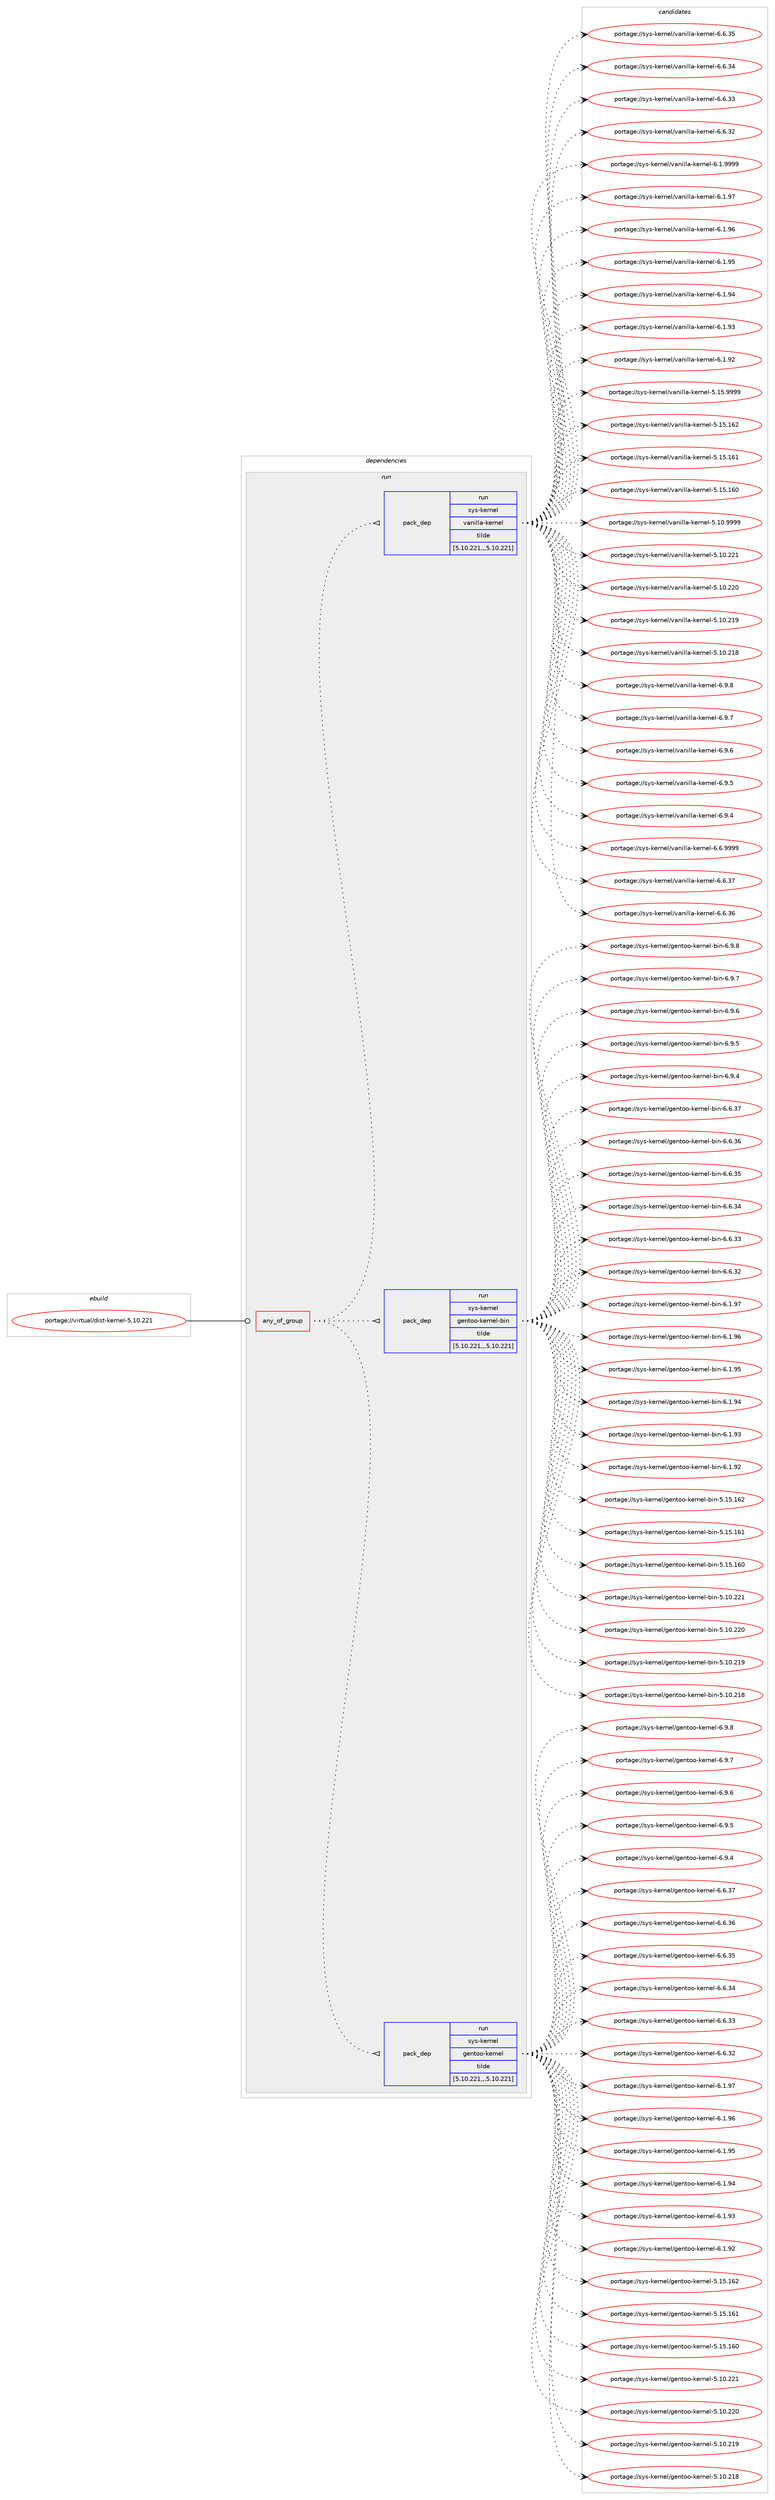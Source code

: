 digraph prolog {

# *************
# Graph options
# *************

newrank=true;
concentrate=true;
compound=true;
graph [rankdir=LR,fontname=Helvetica,fontsize=10,ranksep=1.5];#, ranksep=2.5, nodesep=0.2];
edge  [arrowhead=vee];
node  [fontname=Helvetica,fontsize=10];

# **********
# The ebuild
# **********

subgraph cluster_leftcol {
color=gray;
rank=same;
label=<<i>ebuild</i>>;
id [label="portage://virtual/dist-kernel-5.10.221", color=red, width=4, href="../virtual/dist-kernel-5.10.221.svg"];
}

# ****************
# The dependencies
# ****************

subgraph cluster_midcol {
color=gray;
label=<<i>dependencies</i>>;
subgraph cluster_compile {
fillcolor="#eeeeee";
style=filled;
label=<<i>compile</i>>;
}
subgraph cluster_compileandrun {
fillcolor="#eeeeee";
style=filled;
label=<<i>compile and run</i>>;
}
subgraph cluster_run {
fillcolor="#eeeeee";
style=filled;
label=<<i>run</i>>;
subgraph any23 {
dependency3820 [label=<<TABLE BORDER="0" CELLBORDER="1" CELLSPACING="0" CELLPADDING="4"><TR><TD CELLPADDING="10">any_of_group</TD></TR></TABLE>>, shape=none, color=red];subgraph pack3279 {
dependency3821 [label=<<TABLE BORDER="0" CELLBORDER="1" CELLSPACING="0" CELLPADDING="4" WIDTH="220"><TR><TD ROWSPAN="6" CELLPADDING="30">pack_dep</TD></TR><TR><TD WIDTH="110">run</TD></TR><TR><TD>sys-kernel</TD></TR><TR><TD>gentoo-kernel</TD></TR><TR><TD>tilde</TD></TR><TR><TD>[5.10.221,,,5.10.221]</TD></TR></TABLE>>, shape=none, color=blue];
}
dependency3820:e -> dependency3821:w [weight=20,style="dotted",arrowhead="oinv"];
subgraph pack3280 {
dependency3822 [label=<<TABLE BORDER="0" CELLBORDER="1" CELLSPACING="0" CELLPADDING="4" WIDTH="220"><TR><TD ROWSPAN="6" CELLPADDING="30">pack_dep</TD></TR><TR><TD WIDTH="110">run</TD></TR><TR><TD>sys-kernel</TD></TR><TR><TD>gentoo-kernel-bin</TD></TR><TR><TD>tilde</TD></TR><TR><TD>[5.10.221,,,5.10.221]</TD></TR></TABLE>>, shape=none, color=blue];
}
dependency3820:e -> dependency3822:w [weight=20,style="dotted",arrowhead="oinv"];
subgraph pack3281 {
dependency3823 [label=<<TABLE BORDER="0" CELLBORDER="1" CELLSPACING="0" CELLPADDING="4" WIDTH="220"><TR><TD ROWSPAN="6" CELLPADDING="30">pack_dep</TD></TR><TR><TD WIDTH="110">run</TD></TR><TR><TD>sys-kernel</TD></TR><TR><TD>vanilla-kernel</TD></TR><TR><TD>tilde</TD></TR><TR><TD>[5.10.221,,,5.10.221]</TD></TR></TABLE>>, shape=none, color=blue];
}
dependency3820:e -> dependency3823:w [weight=20,style="dotted",arrowhead="oinv"];
}
id:e -> dependency3820:w [weight=20,style="solid",arrowhead="odot"];
}
}

# **************
# The candidates
# **************

subgraph cluster_choices {
rank=same;
color=gray;
label=<<i>candidates</i>>;

subgraph choice3279 {
color=black;
nodesep=1;
choice115121115451071011141101011084710310111011611111145107101114110101108455446574656 [label="portage://sys-kernel/gentoo-kernel-6.9.8", color=red, width=4,href="../sys-kernel/gentoo-kernel-6.9.8.svg"];
choice115121115451071011141101011084710310111011611111145107101114110101108455446574655 [label="portage://sys-kernel/gentoo-kernel-6.9.7", color=red, width=4,href="../sys-kernel/gentoo-kernel-6.9.7.svg"];
choice115121115451071011141101011084710310111011611111145107101114110101108455446574654 [label="portage://sys-kernel/gentoo-kernel-6.9.6", color=red, width=4,href="../sys-kernel/gentoo-kernel-6.9.6.svg"];
choice115121115451071011141101011084710310111011611111145107101114110101108455446574653 [label="portage://sys-kernel/gentoo-kernel-6.9.5", color=red, width=4,href="../sys-kernel/gentoo-kernel-6.9.5.svg"];
choice115121115451071011141101011084710310111011611111145107101114110101108455446574652 [label="portage://sys-kernel/gentoo-kernel-6.9.4", color=red, width=4,href="../sys-kernel/gentoo-kernel-6.9.4.svg"];
choice11512111545107101114110101108471031011101161111114510710111411010110845544654465155 [label="portage://sys-kernel/gentoo-kernel-6.6.37", color=red, width=4,href="../sys-kernel/gentoo-kernel-6.6.37.svg"];
choice11512111545107101114110101108471031011101161111114510710111411010110845544654465154 [label="portage://sys-kernel/gentoo-kernel-6.6.36", color=red, width=4,href="../sys-kernel/gentoo-kernel-6.6.36.svg"];
choice11512111545107101114110101108471031011101161111114510710111411010110845544654465153 [label="portage://sys-kernel/gentoo-kernel-6.6.35", color=red, width=4,href="../sys-kernel/gentoo-kernel-6.6.35.svg"];
choice11512111545107101114110101108471031011101161111114510710111411010110845544654465152 [label="portage://sys-kernel/gentoo-kernel-6.6.34", color=red, width=4,href="../sys-kernel/gentoo-kernel-6.6.34.svg"];
choice11512111545107101114110101108471031011101161111114510710111411010110845544654465151 [label="portage://sys-kernel/gentoo-kernel-6.6.33", color=red, width=4,href="../sys-kernel/gentoo-kernel-6.6.33.svg"];
choice11512111545107101114110101108471031011101161111114510710111411010110845544654465150 [label="portage://sys-kernel/gentoo-kernel-6.6.32", color=red, width=4,href="../sys-kernel/gentoo-kernel-6.6.32.svg"];
choice11512111545107101114110101108471031011101161111114510710111411010110845544649465755 [label="portage://sys-kernel/gentoo-kernel-6.1.97", color=red, width=4,href="../sys-kernel/gentoo-kernel-6.1.97.svg"];
choice11512111545107101114110101108471031011101161111114510710111411010110845544649465754 [label="portage://sys-kernel/gentoo-kernel-6.1.96", color=red, width=4,href="../sys-kernel/gentoo-kernel-6.1.96.svg"];
choice11512111545107101114110101108471031011101161111114510710111411010110845544649465753 [label="portage://sys-kernel/gentoo-kernel-6.1.95", color=red, width=4,href="../sys-kernel/gentoo-kernel-6.1.95.svg"];
choice11512111545107101114110101108471031011101161111114510710111411010110845544649465752 [label="portage://sys-kernel/gentoo-kernel-6.1.94", color=red, width=4,href="../sys-kernel/gentoo-kernel-6.1.94.svg"];
choice11512111545107101114110101108471031011101161111114510710111411010110845544649465751 [label="portage://sys-kernel/gentoo-kernel-6.1.93", color=red, width=4,href="../sys-kernel/gentoo-kernel-6.1.93.svg"];
choice11512111545107101114110101108471031011101161111114510710111411010110845544649465750 [label="portage://sys-kernel/gentoo-kernel-6.1.92", color=red, width=4,href="../sys-kernel/gentoo-kernel-6.1.92.svg"];
choice115121115451071011141101011084710310111011611111145107101114110101108455346495346495450 [label="portage://sys-kernel/gentoo-kernel-5.15.162", color=red, width=4,href="../sys-kernel/gentoo-kernel-5.15.162.svg"];
choice115121115451071011141101011084710310111011611111145107101114110101108455346495346495449 [label="portage://sys-kernel/gentoo-kernel-5.15.161", color=red, width=4,href="../sys-kernel/gentoo-kernel-5.15.161.svg"];
choice115121115451071011141101011084710310111011611111145107101114110101108455346495346495448 [label="portage://sys-kernel/gentoo-kernel-5.15.160", color=red, width=4,href="../sys-kernel/gentoo-kernel-5.15.160.svg"];
choice115121115451071011141101011084710310111011611111145107101114110101108455346494846505049 [label="portage://sys-kernel/gentoo-kernel-5.10.221", color=red, width=4,href="../sys-kernel/gentoo-kernel-5.10.221.svg"];
choice115121115451071011141101011084710310111011611111145107101114110101108455346494846505048 [label="portage://sys-kernel/gentoo-kernel-5.10.220", color=red, width=4,href="../sys-kernel/gentoo-kernel-5.10.220.svg"];
choice115121115451071011141101011084710310111011611111145107101114110101108455346494846504957 [label="portage://sys-kernel/gentoo-kernel-5.10.219", color=red, width=4,href="../sys-kernel/gentoo-kernel-5.10.219.svg"];
choice115121115451071011141101011084710310111011611111145107101114110101108455346494846504956 [label="portage://sys-kernel/gentoo-kernel-5.10.218", color=red, width=4,href="../sys-kernel/gentoo-kernel-5.10.218.svg"];
dependency3821:e -> choice115121115451071011141101011084710310111011611111145107101114110101108455446574656:w [style=dotted,weight="100"];
dependency3821:e -> choice115121115451071011141101011084710310111011611111145107101114110101108455446574655:w [style=dotted,weight="100"];
dependency3821:e -> choice115121115451071011141101011084710310111011611111145107101114110101108455446574654:w [style=dotted,weight="100"];
dependency3821:e -> choice115121115451071011141101011084710310111011611111145107101114110101108455446574653:w [style=dotted,weight="100"];
dependency3821:e -> choice115121115451071011141101011084710310111011611111145107101114110101108455446574652:w [style=dotted,weight="100"];
dependency3821:e -> choice11512111545107101114110101108471031011101161111114510710111411010110845544654465155:w [style=dotted,weight="100"];
dependency3821:e -> choice11512111545107101114110101108471031011101161111114510710111411010110845544654465154:w [style=dotted,weight="100"];
dependency3821:e -> choice11512111545107101114110101108471031011101161111114510710111411010110845544654465153:w [style=dotted,weight="100"];
dependency3821:e -> choice11512111545107101114110101108471031011101161111114510710111411010110845544654465152:w [style=dotted,weight="100"];
dependency3821:e -> choice11512111545107101114110101108471031011101161111114510710111411010110845544654465151:w [style=dotted,weight="100"];
dependency3821:e -> choice11512111545107101114110101108471031011101161111114510710111411010110845544654465150:w [style=dotted,weight="100"];
dependency3821:e -> choice11512111545107101114110101108471031011101161111114510710111411010110845544649465755:w [style=dotted,weight="100"];
dependency3821:e -> choice11512111545107101114110101108471031011101161111114510710111411010110845544649465754:w [style=dotted,weight="100"];
dependency3821:e -> choice11512111545107101114110101108471031011101161111114510710111411010110845544649465753:w [style=dotted,weight="100"];
dependency3821:e -> choice11512111545107101114110101108471031011101161111114510710111411010110845544649465752:w [style=dotted,weight="100"];
dependency3821:e -> choice11512111545107101114110101108471031011101161111114510710111411010110845544649465751:w [style=dotted,weight="100"];
dependency3821:e -> choice11512111545107101114110101108471031011101161111114510710111411010110845544649465750:w [style=dotted,weight="100"];
dependency3821:e -> choice115121115451071011141101011084710310111011611111145107101114110101108455346495346495450:w [style=dotted,weight="100"];
dependency3821:e -> choice115121115451071011141101011084710310111011611111145107101114110101108455346495346495449:w [style=dotted,weight="100"];
dependency3821:e -> choice115121115451071011141101011084710310111011611111145107101114110101108455346495346495448:w [style=dotted,weight="100"];
dependency3821:e -> choice115121115451071011141101011084710310111011611111145107101114110101108455346494846505049:w [style=dotted,weight="100"];
dependency3821:e -> choice115121115451071011141101011084710310111011611111145107101114110101108455346494846505048:w [style=dotted,weight="100"];
dependency3821:e -> choice115121115451071011141101011084710310111011611111145107101114110101108455346494846504957:w [style=dotted,weight="100"];
dependency3821:e -> choice115121115451071011141101011084710310111011611111145107101114110101108455346494846504956:w [style=dotted,weight="100"];
}
subgraph choice3280 {
color=black;
nodesep=1;
choice1151211154510710111411010110847103101110116111111451071011141101011084598105110455446574656 [label="portage://sys-kernel/gentoo-kernel-bin-6.9.8", color=red, width=4,href="../sys-kernel/gentoo-kernel-bin-6.9.8.svg"];
choice1151211154510710111411010110847103101110116111111451071011141101011084598105110455446574655 [label="portage://sys-kernel/gentoo-kernel-bin-6.9.7", color=red, width=4,href="../sys-kernel/gentoo-kernel-bin-6.9.7.svg"];
choice1151211154510710111411010110847103101110116111111451071011141101011084598105110455446574654 [label="portage://sys-kernel/gentoo-kernel-bin-6.9.6", color=red, width=4,href="../sys-kernel/gentoo-kernel-bin-6.9.6.svg"];
choice1151211154510710111411010110847103101110116111111451071011141101011084598105110455446574653 [label="portage://sys-kernel/gentoo-kernel-bin-6.9.5", color=red, width=4,href="../sys-kernel/gentoo-kernel-bin-6.9.5.svg"];
choice1151211154510710111411010110847103101110116111111451071011141101011084598105110455446574652 [label="portage://sys-kernel/gentoo-kernel-bin-6.9.4", color=red, width=4,href="../sys-kernel/gentoo-kernel-bin-6.9.4.svg"];
choice115121115451071011141101011084710310111011611111145107101114110101108459810511045544654465155 [label="portage://sys-kernel/gentoo-kernel-bin-6.6.37", color=red, width=4,href="../sys-kernel/gentoo-kernel-bin-6.6.37.svg"];
choice115121115451071011141101011084710310111011611111145107101114110101108459810511045544654465154 [label="portage://sys-kernel/gentoo-kernel-bin-6.6.36", color=red, width=4,href="../sys-kernel/gentoo-kernel-bin-6.6.36.svg"];
choice115121115451071011141101011084710310111011611111145107101114110101108459810511045544654465153 [label="portage://sys-kernel/gentoo-kernel-bin-6.6.35", color=red, width=4,href="../sys-kernel/gentoo-kernel-bin-6.6.35.svg"];
choice115121115451071011141101011084710310111011611111145107101114110101108459810511045544654465152 [label="portage://sys-kernel/gentoo-kernel-bin-6.6.34", color=red, width=4,href="../sys-kernel/gentoo-kernel-bin-6.6.34.svg"];
choice115121115451071011141101011084710310111011611111145107101114110101108459810511045544654465151 [label="portage://sys-kernel/gentoo-kernel-bin-6.6.33", color=red, width=4,href="../sys-kernel/gentoo-kernel-bin-6.6.33.svg"];
choice115121115451071011141101011084710310111011611111145107101114110101108459810511045544654465150 [label="portage://sys-kernel/gentoo-kernel-bin-6.6.32", color=red, width=4,href="../sys-kernel/gentoo-kernel-bin-6.6.32.svg"];
choice115121115451071011141101011084710310111011611111145107101114110101108459810511045544649465755 [label="portage://sys-kernel/gentoo-kernel-bin-6.1.97", color=red, width=4,href="../sys-kernel/gentoo-kernel-bin-6.1.97.svg"];
choice115121115451071011141101011084710310111011611111145107101114110101108459810511045544649465754 [label="portage://sys-kernel/gentoo-kernel-bin-6.1.96", color=red, width=4,href="../sys-kernel/gentoo-kernel-bin-6.1.96.svg"];
choice115121115451071011141101011084710310111011611111145107101114110101108459810511045544649465753 [label="portage://sys-kernel/gentoo-kernel-bin-6.1.95", color=red, width=4,href="../sys-kernel/gentoo-kernel-bin-6.1.95.svg"];
choice115121115451071011141101011084710310111011611111145107101114110101108459810511045544649465752 [label="portage://sys-kernel/gentoo-kernel-bin-6.1.94", color=red, width=4,href="../sys-kernel/gentoo-kernel-bin-6.1.94.svg"];
choice115121115451071011141101011084710310111011611111145107101114110101108459810511045544649465751 [label="portage://sys-kernel/gentoo-kernel-bin-6.1.93", color=red, width=4,href="../sys-kernel/gentoo-kernel-bin-6.1.93.svg"];
choice115121115451071011141101011084710310111011611111145107101114110101108459810511045544649465750 [label="portage://sys-kernel/gentoo-kernel-bin-6.1.92", color=red, width=4,href="../sys-kernel/gentoo-kernel-bin-6.1.92.svg"];
choice1151211154510710111411010110847103101110116111111451071011141101011084598105110455346495346495450 [label="portage://sys-kernel/gentoo-kernel-bin-5.15.162", color=red, width=4,href="../sys-kernel/gentoo-kernel-bin-5.15.162.svg"];
choice1151211154510710111411010110847103101110116111111451071011141101011084598105110455346495346495449 [label="portage://sys-kernel/gentoo-kernel-bin-5.15.161", color=red, width=4,href="../sys-kernel/gentoo-kernel-bin-5.15.161.svg"];
choice1151211154510710111411010110847103101110116111111451071011141101011084598105110455346495346495448 [label="portage://sys-kernel/gentoo-kernel-bin-5.15.160", color=red, width=4,href="../sys-kernel/gentoo-kernel-bin-5.15.160.svg"];
choice1151211154510710111411010110847103101110116111111451071011141101011084598105110455346494846505049 [label="portage://sys-kernel/gentoo-kernel-bin-5.10.221", color=red, width=4,href="../sys-kernel/gentoo-kernel-bin-5.10.221.svg"];
choice1151211154510710111411010110847103101110116111111451071011141101011084598105110455346494846505048 [label="portage://sys-kernel/gentoo-kernel-bin-5.10.220", color=red, width=4,href="../sys-kernel/gentoo-kernel-bin-5.10.220.svg"];
choice1151211154510710111411010110847103101110116111111451071011141101011084598105110455346494846504957 [label="portage://sys-kernel/gentoo-kernel-bin-5.10.219", color=red, width=4,href="../sys-kernel/gentoo-kernel-bin-5.10.219.svg"];
choice1151211154510710111411010110847103101110116111111451071011141101011084598105110455346494846504956 [label="portage://sys-kernel/gentoo-kernel-bin-5.10.218", color=red, width=4,href="../sys-kernel/gentoo-kernel-bin-5.10.218.svg"];
dependency3822:e -> choice1151211154510710111411010110847103101110116111111451071011141101011084598105110455446574656:w [style=dotted,weight="100"];
dependency3822:e -> choice1151211154510710111411010110847103101110116111111451071011141101011084598105110455446574655:w [style=dotted,weight="100"];
dependency3822:e -> choice1151211154510710111411010110847103101110116111111451071011141101011084598105110455446574654:w [style=dotted,weight="100"];
dependency3822:e -> choice1151211154510710111411010110847103101110116111111451071011141101011084598105110455446574653:w [style=dotted,weight="100"];
dependency3822:e -> choice1151211154510710111411010110847103101110116111111451071011141101011084598105110455446574652:w [style=dotted,weight="100"];
dependency3822:e -> choice115121115451071011141101011084710310111011611111145107101114110101108459810511045544654465155:w [style=dotted,weight="100"];
dependency3822:e -> choice115121115451071011141101011084710310111011611111145107101114110101108459810511045544654465154:w [style=dotted,weight="100"];
dependency3822:e -> choice115121115451071011141101011084710310111011611111145107101114110101108459810511045544654465153:w [style=dotted,weight="100"];
dependency3822:e -> choice115121115451071011141101011084710310111011611111145107101114110101108459810511045544654465152:w [style=dotted,weight="100"];
dependency3822:e -> choice115121115451071011141101011084710310111011611111145107101114110101108459810511045544654465151:w [style=dotted,weight="100"];
dependency3822:e -> choice115121115451071011141101011084710310111011611111145107101114110101108459810511045544654465150:w [style=dotted,weight="100"];
dependency3822:e -> choice115121115451071011141101011084710310111011611111145107101114110101108459810511045544649465755:w [style=dotted,weight="100"];
dependency3822:e -> choice115121115451071011141101011084710310111011611111145107101114110101108459810511045544649465754:w [style=dotted,weight="100"];
dependency3822:e -> choice115121115451071011141101011084710310111011611111145107101114110101108459810511045544649465753:w [style=dotted,weight="100"];
dependency3822:e -> choice115121115451071011141101011084710310111011611111145107101114110101108459810511045544649465752:w [style=dotted,weight="100"];
dependency3822:e -> choice115121115451071011141101011084710310111011611111145107101114110101108459810511045544649465751:w [style=dotted,weight="100"];
dependency3822:e -> choice115121115451071011141101011084710310111011611111145107101114110101108459810511045544649465750:w [style=dotted,weight="100"];
dependency3822:e -> choice1151211154510710111411010110847103101110116111111451071011141101011084598105110455346495346495450:w [style=dotted,weight="100"];
dependency3822:e -> choice1151211154510710111411010110847103101110116111111451071011141101011084598105110455346495346495449:w [style=dotted,weight="100"];
dependency3822:e -> choice1151211154510710111411010110847103101110116111111451071011141101011084598105110455346495346495448:w [style=dotted,weight="100"];
dependency3822:e -> choice1151211154510710111411010110847103101110116111111451071011141101011084598105110455346494846505049:w [style=dotted,weight="100"];
dependency3822:e -> choice1151211154510710111411010110847103101110116111111451071011141101011084598105110455346494846505048:w [style=dotted,weight="100"];
dependency3822:e -> choice1151211154510710111411010110847103101110116111111451071011141101011084598105110455346494846504957:w [style=dotted,weight="100"];
dependency3822:e -> choice1151211154510710111411010110847103101110116111111451071011141101011084598105110455346494846504956:w [style=dotted,weight="100"];
}
subgraph choice3281 {
color=black;
nodesep=1;
choice1151211154510710111411010110847118971101051081089745107101114110101108455446574656 [label="portage://sys-kernel/vanilla-kernel-6.9.8", color=red, width=4,href="../sys-kernel/vanilla-kernel-6.9.8.svg"];
choice1151211154510710111411010110847118971101051081089745107101114110101108455446574655 [label="portage://sys-kernel/vanilla-kernel-6.9.7", color=red, width=4,href="../sys-kernel/vanilla-kernel-6.9.7.svg"];
choice1151211154510710111411010110847118971101051081089745107101114110101108455446574654 [label="portage://sys-kernel/vanilla-kernel-6.9.6", color=red, width=4,href="../sys-kernel/vanilla-kernel-6.9.6.svg"];
choice1151211154510710111411010110847118971101051081089745107101114110101108455446574653 [label="portage://sys-kernel/vanilla-kernel-6.9.5", color=red, width=4,href="../sys-kernel/vanilla-kernel-6.9.5.svg"];
choice1151211154510710111411010110847118971101051081089745107101114110101108455446574652 [label="portage://sys-kernel/vanilla-kernel-6.9.4", color=red, width=4,href="../sys-kernel/vanilla-kernel-6.9.4.svg"];
choice1151211154510710111411010110847118971101051081089745107101114110101108455446544657575757 [label="portage://sys-kernel/vanilla-kernel-6.6.9999", color=red, width=4,href="../sys-kernel/vanilla-kernel-6.6.9999.svg"];
choice115121115451071011141101011084711897110105108108974510710111411010110845544654465155 [label="portage://sys-kernel/vanilla-kernel-6.6.37", color=red, width=4,href="../sys-kernel/vanilla-kernel-6.6.37.svg"];
choice115121115451071011141101011084711897110105108108974510710111411010110845544654465154 [label="portage://sys-kernel/vanilla-kernel-6.6.36", color=red, width=4,href="../sys-kernel/vanilla-kernel-6.6.36.svg"];
choice115121115451071011141101011084711897110105108108974510710111411010110845544654465153 [label="portage://sys-kernel/vanilla-kernel-6.6.35", color=red, width=4,href="../sys-kernel/vanilla-kernel-6.6.35.svg"];
choice115121115451071011141101011084711897110105108108974510710111411010110845544654465152 [label="portage://sys-kernel/vanilla-kernel-6.6.34", color=red, width=4,href="../sys-kernel/vanilla-kernel-6.6.34.svg"];
choice115121115451071011141101011084711897110105108108974510710111411010110845544654465151 [label="portage://sys-kernel/vanilla-kernel-6.6.33", color=red, width=4,href="../sys-kernel/vanilla-kernel-6.6.33.svg"];
choice115121115451071011141101011084711897110105108108974510710111411010110845544654465150 [label="portage://sys-kernel/vanilla-kernel-6.6.32", color=red, width=4,href="../sys-kernel/vanilla-kernel-6.6.32.svg"];
choice1151211154510710111411010110847118971101051081089745107101114110101108455446494657575757 [label="portage://sys-kernel/vanilla-kernel-6.1.9999", color=red, width=4,href="../sys-kernel/vanilla-kernel-6.1.9999.svg"];
choice115121115451071011141101011084711897110105108108974510710111411010110845544649465755 [label="portage://sys-kernel/vanilla-kernel-6.1.97", color=red, width=4,href="../sys-kernel/vanilla-kernel-6.1.97.svg"];
choice115121115451071011141101011084711897110105108108974510710111411010110845544649465754 [label="portage://sys-kernel/vanilla-kernel-6.1.96", color=red, width=4,href="../sys-kernel/vanilla-kernel-6.1.96.svg"];
choice115121115451071011141101011084711897110105108108974510710111411010110845544649465753 [label="portage://sys-kernel/vanilla-kernel-6.1.95", color=red, width=4,href="../sys-kernel/vanilla-kernel-6.1.95.svg"];
choice115121115451071011141101011084711897110105108108974510710111411010110845544649465752 [label="portage://sys-kernel/vanilla-kernel-6.1.94", color=red, width=4,href="../sys-kernel/vanilla-kernel-6.1.94.svg"];
choice115121115451071011141101011084711897110105108108974510710111411010110845544649465751 [label="portage://sys-kernel/vanilla-kernel-6.1.93", color=red, width=4,href="../sys-kernel/vanilla-kernel-6.1.93.svg"];
choice115121115451071011141101011084711897110105108108974510710111411010110845544649465750 [label="portage://sys-kernel/vanilla-kernel-6.1.92", color=red, width=4,href="../sys-kernel/vanilla-kernel-6.1.92.svg"];
choice115121115451071011141101011084711897110105108108974510710111411010110845534649534657575757 [label="portage://sys-kernel/vanilla-kernel-5.15.9999", color=red, width=4,href="../sys-kernel/vanilla-kernel-5.15.9999.svg"];
choice1151211154510710111411010110847118971101051081089745107101114110101108455346495346495450 [label="portage://sys-kernel/vanilla-kernel-5.15.162", color=red, width=4,href="../sys-kernel/vanilla-kernel-5.15.162.svg"];
choice1151211154510710111411010110847118971101051081089745107101114110101108455346495346495449 [label="portage://sys-kernel/vanilla-kernel-5.15.161", color=red, width=4,href="../sys-kernel/vanilla-kernel-5.15.161.svg"];
choice1151211154510710111411010110847118971101051081089745107101114110101108455346495346495448 [label="portage://sys-kernel/vanilla-kernel-5.15.160", color=red, width=4,href="../sys-kernel/vanilla-kernel-5.15.160.svg"];
choice115121115451071011141101011084711897110105108108974510710111411010110845534649484657575757 [label="portage://sys-kernel/vanilla-kernel-5.10.9999", color=red, width=4,href="../sys-kernel/vanilla-kernel-5.10.9999.svg"];
choice1151211154510710111411010110847118971101051081089745107101114110101108455346494846505049 [label="portage://sys-kernel/vanilla-kernel-5.10.221", color=red, width=4,href="../sys-kernel/vanilla-kernel-5.10.221.svg"];
choice1151211154510710111411010110847118971101051081089745107101114110101108455346494846505048 [label="portage://sys-kernel/vanilla-kernel-5.10.220", color=red, width=4,href="../sys-kernel/vanilla-kernel-5.10.220.svg"];
choice1151211154510710111411010110847118971101051081089745107101114110101108455346494846504957 [label="portage://sys-kernel/vanilla-kernel-5.10.219", color=red, width=4,href="../sys-kernel/vanilla-kernel-5.10.219.svg"];
choice1151211154510710111411010110847118971101051081089745107101114110101108455346494846504956 [label="portage://sys-kernel/vanilla-kernel-5.10.218", color=red, width=4,href="../sys-kernel/vanilla-kernel-5.10.218.svg"];
dependency3823:e -> choice1151211154510710111411010110847118971101051081089745107101114110101108455446574656:w [style=dotted,weight="100"];
dependency3823:e -> choice1151211154510710111411010110847118971101051081089745107101114110101108455446574655:w [style=dotted,weight="100"];
dependency3823:e -> choice1151211154510710111411010110847118971101051081089745107101114110101108455446574654:w [style=dotted,weight="100"];
dependency3823:e -> choice1151211154510710111411010110847118971101051081089745107101114110101108455446574653:w [style=dotted,weight="100"];
dependency3823:e -> choice1151211154510710111411010110847118971101051081089745107101114110101108455446574652:w [style=dotted,weight="100"];
dependency3823:e -> choice1151211154510710111411010110847118971101051081089745107101114110101108455446544657575757:w [style=dotted,weight="100"];
dependency3823:e -> choice115121115451071011141101011084711897110105108108974510710111411010110845544654465155:w [style=dotted,weight="100"];
dependency3823:e -> choice115121115451071011141101011084711897110105108108974510710111411010110845544654465154:w [style=dotted,weight="100"];
dependency3823:e -> choice115121115451071011141101011084711897110105108108974510710111411010110845544654465153:w [style=dotted,weight="100"];
dependency3823:e -> choice115121115451071011141101011084711897110105108108974510710111411010110845544654465152:w [style=dotted,weight="100"];
dependency3823:e -> choice115121115451071011141101011084711897110105108108974510710111411010110845544654465151:w [style=dotted,weight="100"];
dependency3823:e -> choice115121115451071011141101011084711897110105108108974510710111411010110845544654465150:w [style=dotted,weight="100"];
dependency3823:e -> choice1151211154510710111411010110847118971101051081089745107101114110101108455446494657575757:w [style=dotted,weight="100"];
dependency3823:e -> choice115121115451071011141101011084711897110105108108974510710111411010110845544649465755:w [style=dotted,weight="100"];
dependency3823:e -> choice115121115451071011141101011084711897110105108108974510710111411010110845544649465754:w [style=dotted,weight="100"];
dependency3823:e -> choice115121115451071011141101011084711897110105108108974510710111411010110845544649465753:w [style=dotted,weight="100"];
dependency3823:e -> choice115121115451071011141101011084711897110105108108974510710111411010110845544649465752:w [style=dotted,weight="100"];
dependency3823:e -> choice115121115451071011141101011084711897110105108108974510710111411010110845544649465751:w [style=dotted,weight="100"];
dependency3823:e -> choice115121115451071011141101011084711897110105108108974510710111411010110845544649465750:w [style=dotted,weight="100"];
dependency3823:e -> choice115121115451071011141101011084711897110105108108974510710111411010110845534649534657575757:w [style=dotted,weight="100"];
dependency3823:e -> choice1151211154510710111411010110847118971101051081089745107101114110101108455346495346495450:w [style=dotted,weight="100"];
dependency3823:e -> choice1151211154510710111411010110847118971101051081089745107101114110101108455346495346495449:w [style=dotted,weight="100"];
dependency3823:e -> choice1151211154510710111411010110847118971101051081089745107101114110101108455346495346495448:w [style=dotted,weight="100"];
dependency3823:e -> choice115121115451071011141101011084711897110105108108974510710111411010110845534649484657575757:w [style=dotted,weight="100"];
dependency3823:e -> choice1151211154510710111411010110847118971101051081089745107101114110101108455346494846505049:w [style=dotted,weight="100"];
dependency3823:e -> choice1151211154510710111411010110847118971101051081089745107101114110101108455346494846505048:w [style=dotted,weight="100"];
dependency3823:e -> choice1151211154510710111411010110847118971101051081089745107101114110101108455346494846504957:w [style=dotted,weight="100"];
dependency3823:e -> choice1151211154510710111411010110847118971101051081089745107101114110101108455346494846504956:w [style=dotted,weight="100"];
}
}

}
